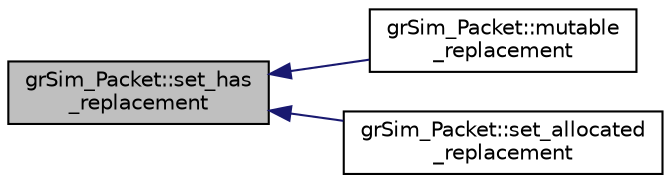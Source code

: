 digraph "grSim_Packet::set_has_replacement"
{
 // INTERACTIVE_SVG=YES
  edge [fontname="Helvetica",fontsize="10",labelfontname="Helvetica",labelfontsize="10"];
  node [fontname="Helvetica",fontsize="10",shape=record];
  rankdir="LR";
  Node1 [label="grSim_Packet::set_has\l_replacement",height=0.2,width=0.4,color="black", fillcolor="grey75", style="filled", fontcolor="black"];
  Node1 -> Node2 [dir="back",color="midnightblue",fontsize="10",style="solid",fontname="Helvetica"];
  Node2 [label="grSim_Packet::mutable\l_replacement",height=0.2,width=0.4,color="black", fillcolor="white", style="filled",URL="$d3/db5/classgr_sim___packet.html#aab5119804259783bd9c62b55cf3de3c2"];
  Node1 -> Node3 [dir="back",color="midnightblue",fontsize="10",style="solid",fontname="Helvetica"];
  Node3 [label="grSim_Packet::set_allocated\l_replacement",height=0.2,width=0.4,color="black", fillcolor="white", style="filled",URL="$d3/db5/classgr_sim___packet.html#ae075bc0d2eb4046c49ebf0892d5c0909"];
}

